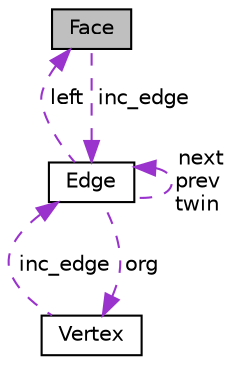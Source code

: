 digraph "Face"
{
 // LATEX_PDF_SIZE
  edge [fontname="Helvetica",fontsize="10",labelfontname="Helvetica",labelfontsize="10"];
  node [fontname="Helvetica",fontsize="10",shape=record];
  Node1 [label="Face",height=0.2,width=0.4,color="black", fillcolor="grey75", style="filled", fontcolor="black",tooltip=" "];
  Node2 -> Node1 [dir="back",color="darkorchid3",fontsize="10",style="dashed",label=" inc_edge" ,fontname="Helvetica"];
  Node2 [label="Edge",height=0.2,width=0.4,color="black", fillcolor="white", style="filled",URL="$classEdge.html",tooltip=" "];
  Node3 -> Node2 [dir="back",color="darkorchid3",fontsize="10",style="dashed",label=" org" ,fontname="Helvetica"];
  Node3 [label="Vertex",height=0.2,width=0.4,color="black", fillcolor="white", style="filled",URL="$classVertex.html",tooltip=" "];
  Node2 -> Node3 [dir="back",color="darkorchid3",fontsize="10",style="dashed",label=" inc_edge" ,fontname="Helvetica"];
  Node1 -> Node2 [dir="back",color="darkorchid3",fontsize="10",style="dashed",label=" left" ,fontname="Helvetica"];
  Node2 -> Node2 [dir="back",color="darkorchid3",fontsize="10",style="dashed",label=" next\nprev\ntwin" ,fontname="Helvetica"];
}
